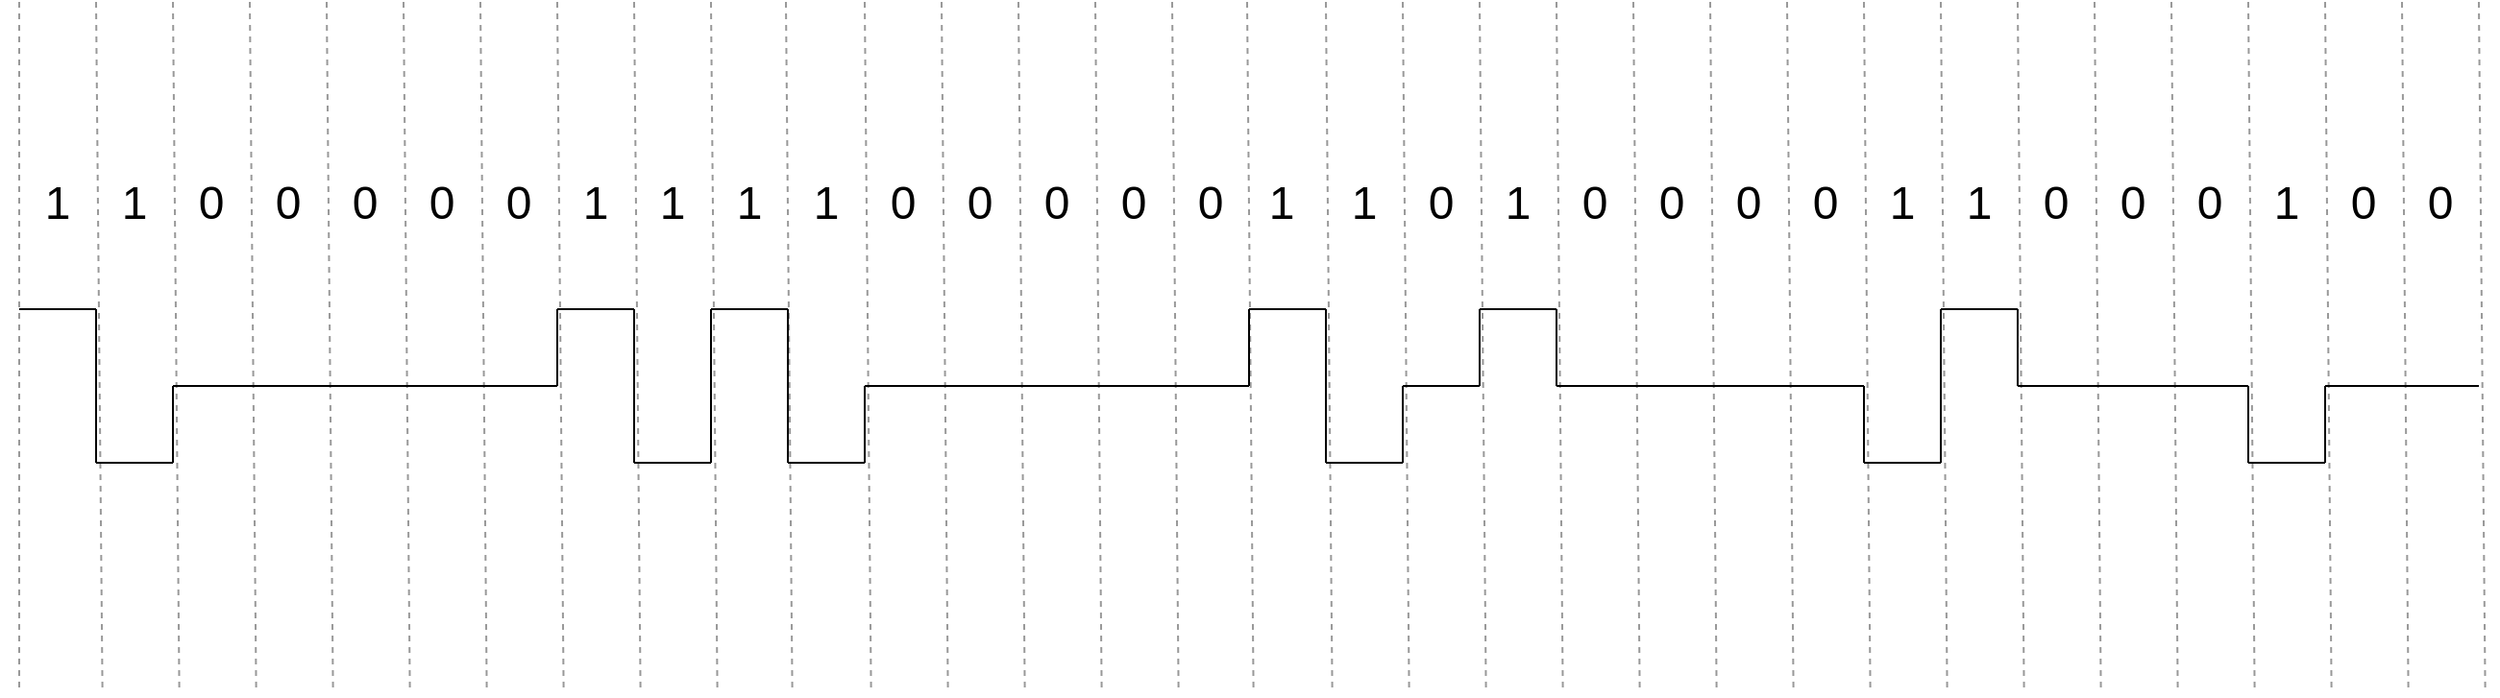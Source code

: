 <mxfile version="24.7.16">
  <diagram name="Страница — 1" id="HvyJ5lEFoI_HXDBO44Z_">
    <mxGraphModel dx="909" dy="621" grid="1" gridSize="10" guides="1" tooltips="1" connect="1" arrows="1" fold="1" page="0" pageScale="1" pageWidth="827" pageHeight="1169" math="0" shadow="0">
      <root>
        <mxCell id="0" />
        <mxCell id="1" parent="0" />
        <mxCell id="X6hddK7yL3USRvo6f97l-1" value="&lt;font style=&quot;font-size: 24px;&quot;&gt;1&lt;/font&gt;" style="text;html=1;align=center;verticalAlign=middle;whiteSpace=wrap;rounded=0;strokeWidth=1;" vertex="1" parent="1">
          <mxGeometry x="190" y="210" width="60" height="30" as="geometry" />
        </mxCell>
        <mxCell id="X6hddK7yL3USRvo6f97l-2" value="&lt;font style=&quot;font-size: 24px;&quot;&gt;1&lt;/font&gt;" style="text;html=1;align=center;verticalAlign=middle;whiteSpace=wrap;rounded=0;fontSize=18;strokeWidth=1;" vertex="1" parent="1">
          <mxGeometry x="230" y="210" width="60" height="30" as="geometry" />
        </mxCell>
        <mxCell id="X6hddK7yL3USRvo6f97l-3" value="&lt;font style=&quot;font-size: 24px;&quot;&gt;0&lt;/font&gt;" style="text;html=1;align=center;verticalAlign=middle;whiteSpace=wrap;rounded=0;strokeWidth=1;" vertex="1" parent="1">
          <mxGeometry x="270" y="210" width="60" height="30" as="geometry" />
        </mxCell>
        <mxCell id="X6hddK7yL3USRvo6f97l-4" value="&lt;font style=&quot;font-size: 24px;&quot;&gt;0&lt;/font&gt;" style="text;html=1;align=center;verticalAlign=middle;whiteSpace=wrap;rounded=0;strokeWidth=1;" vertex="1" parent="1">
          <mxGeometry x="310" y="210" width="60" height="30" as="geometry" />
        </mxCell>
        <mxCell id="X6hddK7yL3USRvo6f97l-5" value="&lt;font style=&quot;font-size: 24px;&quot;&gt;0&lt;/font&gt;" style="text;html=1;align=center;verticalAlign=middle;whiteSpace=wrap;rounded=0;strokeWidth=1;" vertex="1" parent="1">
          <mxGeometry x="350" y="210" width="60" height="30" as="geometry" />
        </mxCell>
        <mxCell id="X6hddK7yL3USRvo6f97l-6" value="&lt;span style=&quot;font-size: 24px;&quot;&gt;0&lt;/span&gt;" style="text;html=1;align=center;verticalAlign=middle;whiteSpace=wrap;rounded=0;strokeWidth=1;" vertex="1" parent="1">
          <mxGeometry x="390" y="210" width="60" height="30" as="geometry" />
        </mxCell>
        <mxCell id="X6hddK7yL3USRvo6f97l-7" value="&lt;span style=&quot;font-size: 24px;&quot;&gt;0&lt;/span&gt;" style="text;html=1;align=center;verticalAlign=middle;whiteSpace=wrap;rounded=0;strokeWidth=1;" vertex="1" parent="1">
          <mxGeometry x="430" y="210" width="60" height="30" as="geometry" />
        </mxCell>
        <mxCell id="X6hddK7yL3USRvo6f97l-8" value="&lt;span style=&quot;font-size: 24px;&quot;&gt;1&lt;/span&gt;" style="text;html=1;align=center;verticalAlign=middle;whiteSpace=wrap;rounded=0;strokeWidth=1;" vertex="1" parent="1">
          <mxGeometry x="470" y="210" width="60" height="30" as="geometry" />
        </mxCell>
        <mxCell id="X6hddK7yL3USRvo6f97l-9" value="&lt;span style=&quot;font-size: 24px;&quot;&gt;1&lt;/span&gt;" style="text;html=1;align=center;verticalAlign=middle;whiteSpace=wrap;rounded=0;strokeWidth=1;" vertex="1" parent="1">
          <mxGeometry x="510" y="210" width="60" height="30" as="geometry" />
        </mxCell>
        <mxCell id="X6hddK7yL3USRvo6f97l-10" value="&lt;font style=&quot;font-size: 24px;&quot;&gt;1&lt;/font&gt;" style="text;html=1;align=center;verticalAlign=middle;whiteSpace=wrap;rounded=0;strokeWidth=1;" vertex="1" parent="1">
          <mxGeometry x="550" y="210" width="60" height="30" as="geometry" />
        </mxCell>
        <mxCell id="X6hddK7yL3USRvo6f97l-11" value="&lt;span style=&quot;font-size: 24px;&quot;&gt;1&lt;/span&gt;" style="text;html=1;align=center;verticalAlign=middle;whiteSpace=wrap;rounded=0;strokeWidth=1;" vertex="1" parent="1">
          <mxGeometry x="590" y="210" width="60" height="30" as="geometry" />
        </mxCell>
        <mxCell id="X6hddK7yL3USRvo6f97l-12" value="&lt;span style=&quot;font-size: 24px;&quot;&gt;0&lt;/span&gt;" style="text;html=1;align=center;verticalAlign=middle;whiteSpace=wrap;rounded=0;strokeWidth=1;" vertex="1" parent="1">
          <mxGeometry x="630" y="210" width="60" height="30" as="geometry" />
        </mxCell>
        <mxCell id="X6hddK7yL3USRvo6f97l-13" value="&lt;span style=&quot;font-size: 24px;&quot;&gt;0&lt;/span&gt;" style="text;html=1;align=center;verticalAlign=middle;whiteSpace=wrap;rounded=0;strokeWidth=1;" vertex="1" parent="1">
          <mxGeometry x="670" y="210" width="60" height="30" as="geometry" />
        </mxCell>
        <mxCell id="X6hddK7yL3USRvo6f97l-14" value="&lt;span style=&quot;font-size: 24px;&quot;&gt;0&lt;/span&gt;" style="text;html=1;align=center;verticalAlign=middle;whiteSpace=wrap;rounded=0;strokeWidth=1;" vertex="1" parent="1">
          <mxGeometry x="710" y="210" width="60" height="30" as="geometry" />
        </mxCell>
        <mxCell id="X6hddK7yL3USRvo6f97l-15" value="&lt;span style=&quot;font-size: 24px;&quot;&gt;0&lt;/span&gt;" style="text;html=1;align=center;verticalAlign=middle;whiteSpace=wrap;rounded=0;strokeWidth=1;" vertex="1" parent="1">
          <mxGeometry x="750" y="210" width="60" height="30" as="geometry" />
        </mxCell>
        <mxCell id="X6hddK7yL3USRvo6f97l-16" value="&lt;span style=&quot;font-size: 24px;&quot;&gt;0&lt;/span&gt;" style="text;html=1;align=center;verticalAlign=middle;whiteSpace=wrap;rounded=0;strokeWidth=1;" vertex="1" parent="1">
          <mxGeometry x="790" y="210" width="60" height="30" as="geometry" />
        </mxCell>
        <mxCell id="X6hddK7yL3USRvo6f97l-17" value="&lt;font style=&quot;font-size: 24px;&quot;&gt;1&lt;/font&gt;" style="text;html=1;align=center;verticalAlign=middle;whiteSpace=wrap;rounded=0;strokeWidth=1;" vertex="1" parent="1">
          <mxGeometry x="827" y="210" width="60" height="30" as="geometry" />
        </mxCell>
        <mxCell id="X6hddK7yL3USRvo6f97l-18" value="&lt;span style=&quot;font-size: 24px;&quot;&gt;1&lt;/span&gt;" style="text;html=1;align=center;verticalAlign=middle;whiteSpace=wrap;rounded=0;strokeWidth=1;" vertex="1" parent="1">
          <mxGeometry x="870" y="210" width="60" height="30" as="geometry" />
        </mxCell>
        <mxCell id="X6hddK7yL3USRvo6f97l-19" value="&lt;font style=&quot;font-size: 24px;&quot;&gt;0&lt;/font&gt;" style="text;html=1;align=center;verticalAlign=middle;whiteSpace=wrap;rounded=0;strokeWidth=1;" vertex="1" parent="1">
          <mxGeometry x="910" y="210" width="60" height="30" as="geometry" />
        </mxCell>
        <mxCell id="X6hddK7yL3USRvo6f97l-20" value="&lt;span style=&quot;font-size: 24px;&quot;&gt;1&lt;/span&gt;" style="text;html=1;align=center;verticalAlign=middle;whiteSpace=wrap;rounded=0;strokeWidth=1;" vertex="1" parent="1">
          <mxGeometry x="950" y="210" width="60" height="30" as="geometry" />
        </mxCell>
        <mxCell id="X6hddK7yL3USRvo6f97l-21" value="&lt;span style=&quot;font-size: 24px;&quot;&gt;0&lt;/span&gt;" style="text;html=1;align=center;verticalAlign=middle;whiteSpace=wrap;rounded=0;strokeWidth=1;" vertex="1" parent="1">
          <mxGeometry x="990" y="210" width="60" height="30" as="geometry" />
        </mxCell>
        <mxCell id="X6hddK7yL3USRvo6f97l-22" value="&lt;span style=&quot;font-size: 24px;&quot;&gt;0&lt;/span&gt;" style="text;html=1;align=center;verticalAlign=middle;whiteSpace=wrap;rounded=0;strokeWidth=1;" vertex="1" parent="1">
          <mxGeometry x="1030" y="210" width="60" height="30" as="geometry" />
        </mxCell>
        <mxCell id="X6hddK7yL3USRvo6f97l-23" value="&lt;span style=&quot;font-size: 24px;&quot;&gt;0&lt;/span&gt;" style="text;html=1;align=center;verticalAlign=middle;whiteSpace=wrap;rounded=0;strokeWidth=1;" vertex="1" parent="1">
          <mxGeometry x="1070" y="210" width="60" height="30" as="geometry" />
        </mxCell>
        <mxCell id="X6hddK7yL3USRvo6f97l-24" value="&lt;span style=&quot;font-size: 24px;&quot;&gt;0&lt;/span&gt;" style="text;html=1;align=center;verticalAlign=middle;whiteSpace=wrap;rounded=0;strokeWidth=1;" vertex="1" parent="1">
          <mxGeometry x="1110" y="210" width="60" height="30" as="geometry" />
        </mxCell>
        <mxCell id="X6hddK7yL3USRvo6f97l-25" value="&lt;span style=&quot;font-size: 24px;&quot;&gt;0&lt;/span&gt;" style="text;html=1;align=center;verticalAlign=middle;whiteSpace=wrap;rounded=0;strokeWidth=1;" vertex="1" parent="1">
          <mxGeometry x="1270" y="210" width="60" height="30" as="geometry" />
        </mxCell>
        <mxCell id="X6hddK7yL3USRvo6f97l-26" value="&lt;span style=&quot;font-size: 24px;&quot;&gt;0&lt;/span&gt;" style="text;html=1;align=center;verticalAlign=middle;whiteSpace=wrap;rounded=0;strokeWidth=1;" vertex="1" parent="1">
          <mxGeometry x="1230" y="210" width="60" height="30" as="geometry" />
        </mxCell>
        <mxCell id="X6hddK7yL3USRvo6f97l-27" value="&lt;font style=&quot;font-size: 24px;&quot;&gt;1&lt;/font&gt;" style="text;html=1;align=center;verticalAlign=middle;whiteSpace=wrap;rounded=0;strokeWidth=1;" vertex="1" parent="1">
          <mxGeometry x="1150" y="210" width="60" height="30" as="geometry" />
        </mxCell>
        <mxCell id="X6hddK7yL3USRvo6f97l-28" value="&lt;span style=&quot;font-size: 24px;&quot;&gt;1&lt;/span&gt;" style="text;html=1;align=center;verticalAlign=middle;whiteSpace=wrap;rounded=0;strokeWidth=1;" vertex="1" parent="1">
          <mxGeometry x="1190" y="210" width="60" height="30" as="geometry" />
        </mxCell>
        <mxCell id="X6hddK7yL3USRvo6f97l-29" value="&lt;span style=&quot;font-size: 24px;&quot;&gt;0&lt;/span&gt;" style="text;html=1;align=center;verticalAlign=middle;whiteSpace=wrap;rounded=0;strokeWidth=1;" vertex="1" parent="1">
          <mxGeometry x="1310" y="210" width="60" height="30" as="geometry" />
        </mxCell>
        <mxCell id="X6hddK7yL3USRvo6f97l-30" value="&lt;span style=&quot;font-size: 24px;&quot;&gt;1&lt;/span&gt;" style="text;html=1;align=center;verticalAlign=middle;whiteSpace=wrap;rounded=0;strokeWidth=1;" vertex="1" parent="1">
          <mxGeometry x="1350" y="210" width="60" height="30" as="geometry" />
        </mxCell>
        <mxCell id="X6hddK7yL3USRvo6f97l-31" value="&lt;span style=&quot;font-size: 24px;&quot;&gt;0&lt;/span&gt;" style="text;html=1;align=center;verticalAlign=middle;whiteSpace=wrap;rounded=0;strokeWidth=1;" vertex="1" parent="1">
          <mxGeometry x="1390" y="210" width="60" height="30" as="geometry" />
        </mxCell>
        <mxCell id="X6hddK7yL3USRvo6f97l-32" value="&lt;span style=&quot;font-size: 24px;&quot;&gt;0&lt;/span&gt;" style="text;html=1;align=center;verticalAlign=middle;whiteSpace=wrap;rounded=0;strokeWidth=1;" vertex="1" parent="1">
          <mxGeometry x="1430" y="210" width="60" height="30" as="geometry" />
        </mxCell>
        <mxCell id="X6hddK7yL3USRvo6f97l-33" value="" style="endArrow=none;dashed=1;html=1;rounded=0;opacity=40;" edge="1" parent="1">
          <mxGeometry width="50" height="50" relative="1" as="geometry">
            <mxPoint x="200" y="120" as="sourcePoint" />
            <mxPoint x="200" y="480" as="targetPoint" />
          </mxGeometry>
        </mxCell>
        <mxCell id="X6hddK7yL3USRvo6f97l-34" value="" style="endArrow=none;dashed=1;html=1;rounded=0;opacity=40;" edge="1" parent="1">
          <mxGeometry width="50" height="50" relative="1" as="geometry">
            <mxPoint x="479.997" y="120" as="sourcePoint" />
            <mxPoint x="483.33" y="480" as="targetPoint" />
          </mxGeometry>
        </mxCell>
        <mxCell id="X6hddK7yL3USRvo6f97l-35" value="" style="endArrow=none;dashed=1;html=1;rounded=0;opacity=40;" edge="1" parent="1">
          <mxGeometry width="50" height="50" relative="1" as="geometry">
            <mxPoint x="519.997" y="120" as="sourcePoint" />
            <mxPoint x="523.33" y="480" as="targetPoint" />
          </mxGeometry>
        </mxCell>
        <mxCell id="X6hddK7yL3USRvo6f97l-36" value="" style="endArrow=none;dashed=1;html=1;rounded=0;opacity=40;" edge="1" parent="1">
          <mxGeometry width="50" height="50" relative="1" as="geometry">
            <mxPoint x="959.997" y="120" as="sourcePoint" />
            <mxPoint x="963.33" y="480" as="targetPoint" />
          </mxGeometry>
        </mxCell>
        <mxCell id="X6hddK7yL3USRvo6f97l-37" value="" style="endArrow=none;dashed=1;html=1;rounded=0;opacity=40;" edge="1" parent="1">
          <mxGeometry width="50" height="50" relative="1" as="geometry">
            <mxPoint x="919.997" y="120" as="sourcePoint" />
            <mxPoint x="923.33" y="480" as="targetPoint" />
          </mxGeometry>
        </mxCell>
        <mxCell id="X6hddK7yL3USRvo6f97l-38" value="" style="endArrow=none;dashed=1;html=1;rounded=0;opacity=40;" edge="1" parent="1">
          <mxGeometry width="50" height="50" relative="1" as="geometry">
            <mxPoint x="879.997" y="120" as="sourcePoint" />
            <mxPoint x="883.33" y="480" as="targetPoint" />
          </mxGeometry>
        </mxCell>
        <mxCell id="X6hddK7yL3USRvo6f97l-39" value="" style="endArrow=none;dashed=1;html=1;rounded=0;opacity=40;" edge="1" parent="1">
          <mxGeometry width="50" height="50" relative="1" as="geometry">
            <mxPoint x="838.997" y="120" as="sourcePoint" />
            <mxPoint x="842.33" y="480" as="targetPoint" />
          </mxGeometry>
        </mxCell>
        <mxCell id="X6hddK7yL3USRvo6f97l-40" value="" style="endArrow=none;dashed=1;html=1;rounded=0;opacity=40;" edge="1" parent="1">
          <mxGeometry width="50" height="50" relative="1" as="geometry">
            <mxPoint x="799.997" y="120" as="sourcePoint" />
            <mxPoint x="803.33" y="480" as="targetPoint" />
          </mxGeometry>
        </mxCell>
        <mxCell id="X6hddK7yL3USRvo6f97l-41" value="" style="endArrow=none;dashed=1;html=1;rounded=0;opacity=40;" edge="1" parent="1">
          <mxGeometry width="50" height="50" relative="1" as="geometry">
            <mxPoint x="759.997" y="120" as="sourcePoint" />
            <mxPoint x="763.33" y="480" as="targetPoint" />
          </mxGeometry>
        </mxCell>
        <mxCell id="X6hddK7yL3USRvo6f97l-42" value="" style="endArrow=none;dashed=1;html=1;rounded=0;opacity=40;" edge="1" parent="1">
          <mxGeometry width="50" height="50" relative="1" as="geometry">
            <mxPoint x="719.997" y="120" as="sourcePoint" />
            <mxPoint x="723.33" y="480" as="targetPoint" />
          </mxGeometry>
        </mxCell>
        <mxCell id="X6hddK7yL3USRvo6f97l-43" value="" style="endArrow=none;dashed=1;html=1;rounded=0;opacity=40;" edge="1" parent="1">
          <mxGeometry width="50" height="50" relative="1" as="geometry">
            <mxPoint x="679.997" y="120" as="sourcePoint" />
            <mxPoint x="683.33" y="480" as="targetPoint" />
          </mxGeometry>
        </mxCell>
        <mxCell id="X6hddK7yL3USRvo6f97l-44" value="" style="endArrow=none;dashed=1;html=1;rounded=0;opacity=40;" edge="1" parent="1">
          <mxGeometry width="50" height="50" relative="1" as="geometry">
            <mxPoint x="639.997" y="120" as="sourcePoint" />
            <mxPoint x="643.33" y="480" as="targetPoint" />
          </mxGeometry>
        </mxCell>
        <mxCell id="X6hddK7yL3USRvo6f97l-45" value="" style="endArrow=none;dashed=1;html=1;rounded=0;opacity=40;" edge="1" parent="1">
          <mxGeometry width="50" height="50" relative="1" as="geometry">
            <mxPoint x="598.997" y="120" as="sourcePoint" />
            <mxPoint x="602.33" y="480" as="targetPoint" />
          </mxGeometry>
        </mxCell>
        <mxCell id="X6hddK7yL3USRvo6f97l-46" value="" style="endArrow=none;dashed=1;html=1;rounded=0;opacity=40;" edge="1" parent="1">
          <mxGeometry width="50" height="50" relative="1" as="geometry">
            <mxPoint x="559.997" y="120" as="sourcePoint" />
            <mxPoint x="563.33" y="480" as="targetPoint" />
          </mxGeometry>
        </mxCell>
        <mxCell id="X6hddK7yL3USRvo6f97l-48" value="" style="endArrow=none;dashed=1;html=1;rounded=0;opacity=40;" edge="1" parent="1">
          <mxGeometry width="50" height="50" relative="1" as="geometry">
            <mxPoint x="239.997" y="120" as="sourcePoint" />
            <mxPoint x="243.33" y="480" as="targetPoint" />
          </mxGeometry>
        </mxCell>
        <mxCell id="X6hddK7yL3USRvo6f97l-49" value="" style="endArrow=none;dashed=1;html=1;rounded=0;opacity=40;" edge="1" parent="1">
          <mxGeometry width="50" height="50" relative="1" as="geometry">
            <mxPoint x="279.997" y="120" as="sourcePoint" />
            <mxPoint x="283.33" y="480" as="targetPoint" />
          </mxGeometry>
        </mxCell>
        <mxCell id="X6hddK7yL3USRvo6f97l-50" value="" style="endArrow=none;dashed=1;html=1;rounded=0;opacity=40;" edge="1" parent="1">
          <mxGeometry width="50" height="50" relative="1" as="geometry">
            <mxPoint x="319.997" y="120" as="sourcePoint" />
            <mxPoint x="323.33" y="480" as="targetPoint" />
          </mxGeometry>
        </mxCell>
        <mxCell id="X6hddK7yL3USRvo6f97l-51" value="" style="endArrow=none;dashed=1;html=1;rounded=0;opacity=40;" edge="1" parent="1">
          <mxGeometry width="50" height="50" relative="1" as="geometry">
            <mxPoint x="999.997" y="120" as="sourcePoint" />
            <mxPoint x="1003.33" y="480" as="targetPoint" />
          </mxGeometry>
        </mxCell>
        <mxCell id="X6hddK7yL3USRvo6f97l-52" value="" style="endArrow=none;dashed=1;html=1;rounded=0;opacity=40;" edge="1" parent="1">
          <mxGeometry width="50" height="50" relative="1" as="geometry">
            <mxPoint x="359.997" y="120" as="sourcePoint" />
            <mxPoint x="363.33" y="480" as="targetPoint" />
          </mxGeometry>
        </mxCell>
        <mxCell id="X6hddK7yL3USRvo6f97l-53" value="" style="endArrow=none;dashed=1;html=1;rounded=0;opacity=40;" edge="1" parent="1">
          <mxGeometry width="50" height="50" relative="1" as="geometry">
            <mxPoint x="399.997" y="120" as="sourcePoint" />
            <mxPoint x="403.33" y="480" as="targetPoint" />
          </mxGeometry>
        </mxCell>
        <mxCell id="X6hddK7yL3USRvo6f97l-54" value="" style="endArrow=none;dashed=1;html=1;rounded=0;opacity=40;" edge="1" parent="1">
          <mxGeometry width="50" height="50" relative="1" as="geometry">
            <mxPoint x="439.997" y="120" as="sourcePoint" />
            <mxPoint x="443.33" y="480" as="targetPoint" />
          </mxGeometry>
        </mxCell>
        <mxCell id="X6hddK7yL3USRvo6f97l-55" value="" style="endArrow=none;dashed=1;html=1;rounded=0;opacity=40;" edge="1" parent="1">
          <mxGeometry width="50" height="50" relative="1" as="geometry">
            <mxPoint x="1159.997" y="120" as="sourcePoint" />
            <mxPoint x="1163.33" y="480" as="targetPoint" />
          </mxGeometry>
        </mxCell>
        <mxCell id="X6hddK7yL3USRvo6f97l-56" value="" style="endArrow=none;dashed=1;html=1;rounded=0;opacity=40;" edge="1" parent="1">
          <mxGeometry width="50" height="50" relative="1" as="geometry">
            <mxPoint x="1199.997" y="120" as="sourcePoint" />
            <mxPoint x="1203.33" y="480" as="targetPoint" />
          </mxGeometry>
        </mxCell>
        <mxCell id="X6hddK7yL3USRvo6f97l-57" value="" style="endArrow=none;dashed=1;html=1;rounded=0;opacity=40;" edge="1" parent="1">
          <mxGeometry width="50" height="50" relative="1" as="geometry">
            <mxPoint x="1119.997" y="120" as="sourcePoint" />
            <mxPoint x="1123.33" y="480" as="targetPoint" />
          </mxGeometry>
        </mxCell>
        <mxCell id="X6hddK7yL3USRvo6f97l-58" value="" style="endArrow=none;dashed=1;html=1;rounded=0;opacity=40;" edge="1" parent="1">
          <mxGeometry width="50" height="50" relative="1" as="geometry">
            <mxPoint x="1079.997" y="120" as="sourcePoint" />
            <mxPoint x="1083.33" y="480" as="targetPoint" />
          </mxGeometry>
        </mxCell>
        <mxCell id="X6hddK7yL3USRvo6f97l-59" value="" style="endArrow=none;dashed=1;html=1;rounded=0;opacity=40;" edge="1" parent="1">
          <mxGeometry width="50" height="50" relative="1" as="geometry">
            <mxPoint x="1039.997" y="120" as="sourcePoint" />
            <mxPoint x="1043.33" y="480" as="targetPoint" />
          </mxGeometry>
        </mxCell>
        <mxCell id="X6hddK7yL3USRvo6f97l-61" value="" style="endArrow=none;dashed=1;html=1;rounded=0;opacity=40;" edge="1" parent="1">
          <mxGeometry width="50" height="50" relative="1" as="geometry">
            <mxPoint x="1439.997" y="120" as="sourcePoint" />
            <mxPoint x="1443.33" y="480" as="targetPoint" />
          </mxGeometry>
        </mxCell>
        <mxCell id="X6hddK7yL3USRvo6f97l-62" value="" style="endArrow=none;dashed=1;html=1;rounded=0;opacity=40;" edge="1" parent="1">
          <mxGeometry width="50" height="50" relative="1" as="geometry">
            <mxPoint x="1399.997" y="120" as="sourcePoint" />
            <mxPoint x="1403.33" y="480" as="targetPoint" />
          </mxGeometry>
        </mxCell>
        <mxCell id="X6hddK7yL3USRvo6f97l-63" value="" style="endArrow=none;dashed=1;html=1;rounded=0;opacity=40;" edge="1" parent="1">
          <mxGeometry width="50" height="50" relative="1" as="geometry">
            <mxPoint x="1359.997" y="120" as="sourcePoint" />
            <mxPoint x="1363.33" y="480" as="targetPoint" />
          </mxGeometry>
        </mxCell>
        <mxCell id="X6hddK7yL3USRvo6f97l-64" value="" style="endArrow=none;dashed=1;html=1;rounded=0;opacity=40;" edge="1" parent="1">
          <mxGeometry width="50" height="50" relative="1" as="geometry">
            <mxPoint x="1319.997" y="120" as="sourcePoint" />
            <mxPoint x="1323.33" y="480" as="targetPoint" />
          </mxGeometry>
        </mxCell>
        <mxCell id="X6hddK7yL3USRvo6f97l-65" value="" style="endArrow=none;dashed=1;html=1;rounded=0;opacity=40;" edge="1" parent="1">
          <mxGeometry width="50" height="50" relative="1" as="geometry">
            <mxPoint x="1279.997" y="120" as="sourcePoint" />
            <mxPoint x="1283.33" y="480" as="targetPoint" />
          </mxGeometry>
        </mxCell>
        <mxCell id="X6hddK7yL3USRvo6f97l-66" value="" style="endArrow=none;dashed=1;html=1;rounded=0;opacity=40;" edge="1" parent="1">
          <mxGeometry width="50" height="50" relative="1" as="geometry">
            <mxPoint x="1239.997" y="120" as="sourcePoint" />
            <mxPoint x="1243.33" y="480" as="targetPoint" />
          </mxGeometry>
        </mxCell>
        <mxCell id="X6hddK7yL3USRvo6f97l-67" value="" style="endArrow=none;dashed=1;html=1;rounded=0;opacity=40;" edge="1" parent="1">
          <mxGeometry width="50" height="50" relative="1" as="geometry">
            <mxPoint x="1479.997" y="120" as="sourcePoint" />
            <mxPoint x="1483.33" y="480" as="targetPoint" />
          </mxGeometry>
        </mxCell>
        <mxCell id="X6hddK7yL3USRvo6f97l-68" value="" style="endArrow=none;html=1;rounded=0;" edge="1" parent="1">
          <mxGeometry width="50" height="50" relative="1" as="geometry">
            <mxPoint x="200" y="280" as="sourcePoint" />
            <mxPoint x="240" y="280" as="targetPoint" />
          </mxGeometry>
        </mxCell>
        <mxCell id="X6hddK7yL3USRvo6f97l-69" value="" style="endArrow=none;html=1;rounded=0;" edge="1" parent="1">
          <mxGeometry width="50" height="50" relative="1" as="geometry">
            <mxPoint x="240" y="360" as="sourcePoint" />
            <mxPoint x="240" y="280" as="targetPoint" />
          </mxGeometry>
        </mxCell>
        <mxCell id="X6hddK7yL3USRvo6f97l-70" value="" style="endArrow=none;html=1;rounded=0;" edge="1" parent="1">
          <mxGeometry width="50" height="50" relative="1" as="geometry">
            <mxPoint x="240" y="360" as="sourcePoint" />
            <mxPoint x="280" y="360" as="targetPoint" />
          </mxGeometry>
        </mxCell>
        <mxCell id="X6hddK7yL3USRvo6f97l-71" value="" style="endArrow=none;html=1;rounded=0;" edge="1" parent="1">
          <mxGeometry width="50" height="50" relative="1" as="geometry">
            <mxPoint x="280" y="320" as="sourcePoint" />
            <mxPoint x="280" y="360" as="targetPoint" />
          </mxGeometry>
        </mxCell>
        <mxCell id="X6hddK7yL3USRvo6f97l-72" value="" style="endArrow=none;html=1;rounded=0;" edge="1" parent="1">
          <mxGeometry width="50" height="50" relative="1" as="geometry">
            <mxPoint x="280" y="320" as="sourcePoint" />
            <mxPoint x="480" y="320" as="targetPoint" />
          </mxGeometry>
        </mxCell>
        <mxCell id="X6hddK7yL3USRvo6f97l-73" value="" style="endArrow=none;html=1;rounded=0;" edge="1" parent="1">
          <mxGeometry width="50" height="50" relative="1" as="geometry">
            <mxPoint x="480" y="280" as="sourcePoint" />
            <mxPoint x="480" y="320" as="targetPoint" />
          </mxGeometry>
        </mxCell>
        <mxCell id="X6hddK7yL3USRvo6f97l-74" value="" style="endArrow=none;html=1;rounded=0;" edge="1" parent="1">
          <mxGeometry width="50" height="50" relative="1" as="geometry">
            <mxPoint x="480" y="280" as="sourcePoint" />
            <mxPoint x="520" y="280" as="targetPoint" />
          </mxGeometry>
        </mxCell>
        <mxCell id="X6hddK7yL3USRvo6f97l-75" value="" style="endArrow=none;html=1;rounded=0;" edge="1" parent="1">
          <mxGeometry width="50" height="50" relative="1" as="geometry">
            <mxPoint x="520" y="280" as="sourcePoint" />
            <mxPoint x="520" y="360" as="targetPoint" />
          </mxGeometry>
        </mxCell>
        <mxCell id="X6hddK7yL3USRvo6f97l-76" value="" style="endArrow=none;html=1;rounded=0;" edge="1" parent="1">
          <mxGeometry width="50" height="50" relative="1" as="geometry">
            <mxPoint x="520" y="360" as="sourcePoint" />
            <mxPoint x="560" y="360" as="targetPoint" />
          </mxGeometry>
        </mxCell>
        <mxCell id="X6hddK7yL3USRvo6f97l-77" value="" style="endArrow=none;html=1;rounded=0;" edge="1" parent="1">
          <mxGeometry width="50" height="50" relative="1" as="geometry">
            <mxPoint x="560" y="280" as="sourcePoint" />
            <mxPoint x="560" y="360" as="targetPoint" />
          </mxGeometry>
        </mxCell>
        <mxCell id="X6hddK7yL3USRvo6f97l-78" value="" style="endArrow=none;html=1;rounded=0;" edge="1" parent="1">
          <mxGeometry width="50" height="50" relative="1" as="geometry">
            <mxPoint x="560" y="280" as="sourcePoint" />
            <mxPoint x="600" y="280" as="targetPoint" />
          </mxGeometry>
        </mxCell>
        <mxCell id="X6hddK7yL3USRvo6f97l-79" value="" style="endArrow=none;html=1;rounded=0;" edge="1" parent="1">
          <mxGeometry width="50" height="50" relative="1" as="geometry">
            <mxPoint x="600" y="280" as="sourcePoint" />
            <mxPoint x="600" y="360" as="targetPoint" />
          </mxGeometry>
        </mxCell>
        <mxCell id="X6hddK7yL3USRvo6f97l-80" value="" style="endArrow=none;html=1;rounded=0;" edge="1" parent="1">
          <mxGeometry width="50" height="50" relative="1" as="geometry">
            <mxPoint x="600" y="360" as="sourcePoint" />
            <mxPoint x="640" y="360" as="targetPoint" />
          </mxGeometry>
        </mxCell>
        <mxCell id="X6hddK7yL3USRvo6f97l-81" value="" style="endArrow=none;html=1;rounded=0;" edge="1" parent="1">
          <mxGeometry width="50" height="50" relative="1" as="geometry">
            <mxPoint x="640" y="320" as="sourcePoint" />
            <mxPoint x="640" y="360" as="targetPoint" />
          </mxGeometry>
        </mxCell>
        <mxCell id="X6hddK7yL3USRvo6f97l-82" value="" style="endArrow=none;html=1;rounded=0;" edge="1" parent="1">
          <mxGeometry width="50" height="50" relative="1" as="geometry">
            <mxPoint x="640" y="320" as="sourcePoint" />
            <mxPoint x="840" y="320" as="targetPoint" />
          </mxGeometry>
        </mxCell>
        <mxCell id="X6hddK7yL3USRvo6f97l-83" value="" style="endArrow=none;html=1;rounded=0;" edge="1" parent="1">
          <mxGeometry width="50" height="50" relative="1" as="geometry">
            <mxPoint x="840" y="320" as="sourcePoint" />
            <mxPoint x="840" y="280" as="targetPoint" />
          </mxGeometry>
        </mxCell>
        <mxCell id="X6hddK7yL3USRvo6f97l-84" value="" style="endArrow=none;html=1;rounded=0;" edge="1" parent="1">
          <mxGeometry width="50" height="50" relative="1" as="geometry">
            <mxPoint x="880" y="280" as="sourcePoint" />
            <mxPoint x="840" y="280" as="targetPoint" />
          </mxGeometry>
        </mxCell>
        <mxCell id="X6hddK7yL3USRvo6f97l-85" value="" style="endArrow=none;html=1;rounded=0;" edge="1" parent="1">
          <mxGeometry width="50" height="50" relative="1" as="geometry">
            <mxPoint x="880" y="360" as="sourcePoint" />
            <mxPoint x="880" y="280" as="targetPoint" />
          </mxGeometry>
        </mxCell>
        <mxCell id="X6hddK7yL3USRvo6f97l-86" value="" style="endArrow=none;html=1;rounded=0;" edge="1" parent="1">
          <mxGeometry width="50" height="50" relative="1" as="geometry">
            <mxPoint x="920" y="360" as="sourcePoint" />
            <mxPoint x="880" y="360" as="targetPoint" />
          </mxGeometry>
        </mxCell>
        <mxCell id="X6hddK7yL3USRvo6f97l-87" value="" style="endArrow=none;html=1;rounded=0;" edge="1" parent="1">
          <mxGeometry width="50" height="50" relative="1" as="geometry">
            <mxPoint x="920" y="320" as="sourcePoint" />
            <mxPoint x="920" y="360" as="targetPoint" />
          </mxGeometry>
        </mxCell>
        <mxCell id="X6hddK7yL3USRvo6f97l-88" value="" style="endArrow=none;html=1;rounded=0;" edge="1" parent="1">
          <mxGeometry width="50" height="50" relative="1" as="geometry">
            <mxPoint x="960" y="320" as="sourcePoint" />
            <mxPoint x="920" y="320" as="targetPoint" />
          </mxGeometry>
        </mxCell>
        <mxCell id="X6hddK7yL3USRvo6f97l-89" value="" style="endArrow=none;html=1;rounded=0;" edge="1" parent="1">
          <mxGeometry width="50" height="50" relative="1" as="geometry">
            <mxPoint x="960" y="320" as="sourcePoint" />
            <mxPoint x="960" y="280" as="targetPoint" />
          </mxGeometry>
        </mxCell>
        <mxCell id="X6hddK7yL3USRvo6f97l-90" value="" style="endArrow=none;html=1;rounded=0;" edge="1" parent="1">
          <mxGeometry width="50" height="50" relative="1" as="geometry">
            <mxPoint x="1000" y="280" as="sourcePoint" />
            <mxPoint x="960" y="280" as="targetPoint" />
          </mxGeometry>
        </mxCell>
        <mxCell id="X6hddK7yL3USRvo6f97l-91" value="" style="endArrow=none;html=1;rounded=0;" edge="1" parent="1">
          <mxGeometry width="50" height="50" relative="1" as="geometry">
            <mxPoint x="1000" y="320" as="sourcePoint" />
            <mxPoint x="1000" y="280" as="targetPoint" />
          </mxGeometry>
        </mxCell>
        <mxCell id="X6hddK7yL3USRvo6f97l-92" value="" style="endArrow=none;html=1;rounded=0;" edge="1" parent="1">
          <mxGeometry width="50" height="50" relative="1" as="geometry">
            <mxPoint x="1000" y="320" as="sourcePoint" />
            <mxPoint x="1160" y="320" as="targetPoint" />
          </mxGeometry>
        </mxCell>
        <mxCell id="X6hddK7yL3USRvo6f97l-93" value="" style="endArrow=none;html=1;rounded=0;" edge="1" parent="1">
          <mxGeometry width="50" height="50" relative="1" as="geometry">
            <mxPoint x="1160" y="360" as="sourcePoint" />
            <mxPoint x="1160" y="320" as="targetPoint" />
          </mxGeometry>
        </mxCell>
        <mxCell id="X6hddK7yL3USRvo6f97l-94" value="" style="endArrow=none;html=1;rounded=0;" edge="1" parent="1">
          <mxGeometry width="50" height="50" relative="1" as="geometry">
            <mxPoint x="1200" y="360" as="sourcePoint" />
            <mxPoint x="1160" y="360" as="targetPoint" />
          </mxGeometry>
        </mxCell>
        <mxCell id="X6hddK7yL3USRvo6f97l-95" value="" style="endArrow=none;html=1;rounded=0;" edge="1" parent="1">
          <mxGeometry width="50" height="50" relative="1" as="geometry">
            <mxPoint x="1200" y="280" as="sourcePoint" />
            <mxPoint x="1200" y="360" as="targetPoint" />
          </mxGeometry>
        </mxCell>
        <mxCell id="X6hddK7yL3USRvo6f97l-96" value="" style="endArrow=none;html=1;rounded=0;" edge="1" parent="1">
          <mxGeometry width="50" height="50" relative="1" as="geometry">
            <mxPoint x="1200" y="280" as="sourcePoint" />
            <mxPoint x="1240" y="280" as="targetPoint" />
          </mxGeometry>
        </mxCell>
        <mxCell id="X6hddK7yL3USRvo6f97l-97" value="" style="endArrow=none;html=1;rounded=0;" edge="1" parent="1">
          <mxGeometry width="50" height="50" relative="1" as="geometry">
            <mxPoint x="1240" y="320" as="sourcePoint" />
            <mxPoint x="1240" y="280" as="targetPoint" />
          </mxGeometry>
        </mxCell>
        <mxCell id="X6hddK7yL3USRvo6f97l-98" value="" style="endArrow=none;html=1;rounded=0;" edge="1" parent="1">
          <mxGeometry width="50" height="50" relative="1" as="geometry">
            <mxPoint x="1360" y="320" as="sourcePoint" />
            <mxPoint x="1240" y="320" as="targetPoint" />
          </mxGeometry>
        </mxCell>
        <mxCell id="X6hddK7yL3USRvo6f97l-99" value="" style="endArrow=none;html=1;rounded=0;" edge="1" parent="1">
          <mxGeometry width="50" height="50" relative="1" as="geometry">
            <mxPoint x="1360" y="360" as="sourcePoint" />
            <mxPoint x="1360" y="320" as="targetPoint" />
          </mxGeometry>
        </mxCell>
        <mxCell id="X6hddK7yL3USRvo6f97l-100" value="" style="endArrow=none;html=1;rounded=0;" edge="1" parent="1">
          <mxGeometry width="50" height="50" relative="1" as="geometry">
            <mxPoint x="1400" y="360" as="sourcePoint" />
            <mxPoint x="1360" y="360" as="targetPoint" />
          </mxGeometry>
        </mxCell>
        <mxCell id="X6hddK7yL3USRvo6f97l-101" value="" style="endArrow=none;html=1;rounded=0;" edge="1" parent="1">
          <mxGeometry width="50" height="50" relative="1" as="geometry">
            <mxPoint x="1400" y="320" as="sourcePoint" />
            <mxPoint x="1400" y="360" as="targetPoint" />
          </mxGeometry>
        </mxCell>
        <mxCell id="X6hddK7yL3USRvo6f97l-102" value="" style="endArrow=none;html=1;rounded=0;" edge="1" parent="1">
          <mxGeometry width="50" height="50" relative="1" as="geometry">
            <mxPoint x="1480" y="320" as="sourcePoint" />
            <mxPoint x="1400" y="320" as="targetPoint" />
          </mxGeometry>
        </mxCell>
      </root>
    </mxGraphModel>
  </diagram>
</mxfile>
